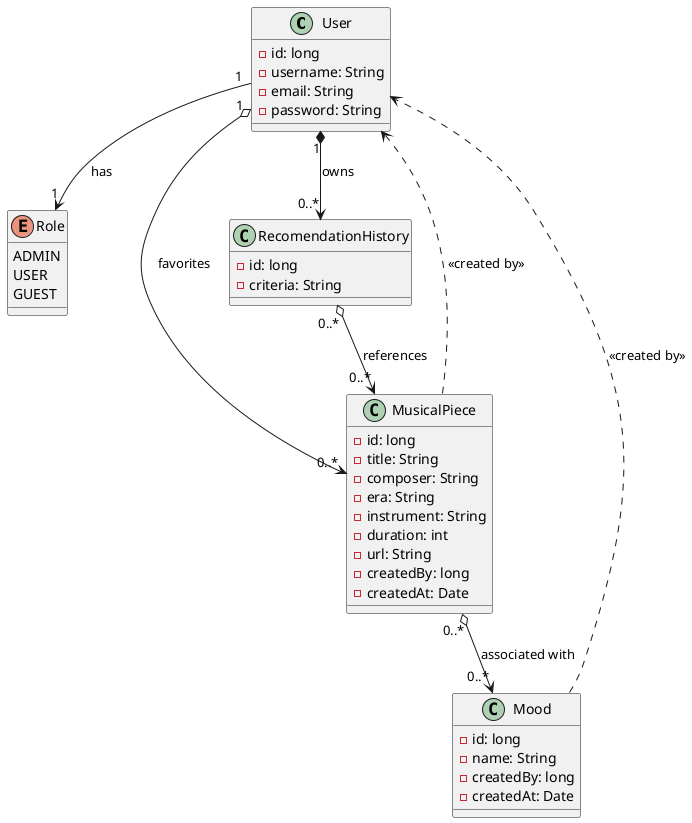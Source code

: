 @startuml
class User {
  - id: long
  - username: String
  - email: String
  - password: String
}

enum Role {
  ADMIN
  USER
  GUEST
}

class MusicalPiece {
  - id: long
  - title: String
  - composer: String
  - era: String
  - instrument: String
  - duration: int
  - url: String
  - createdBy: long
  - createdAt: Date
}

class Mood {
  - id: long
  - name: String
  - createdBy: long
  - createdAt: Date
}

class RecomendationHistory {
  - id: long
  - criteria: String
}

' Relaciones principales
User "1" --> "1" Role : has
User "1" *--> "0..*" RecomendationHistory : owns
User "1" o--> "0..*" MusicalPiece : favorites
RecomendationHistory "0..*" o--> "0..*" MusicalPiece : references
MusicalPiece "0..*" o--> "0..*" Mood : associated with

' Auditoría (dependencia)
MusicalPiece ..> User : <<created by>>
Mood ..> User : <<created by>>
@enduml